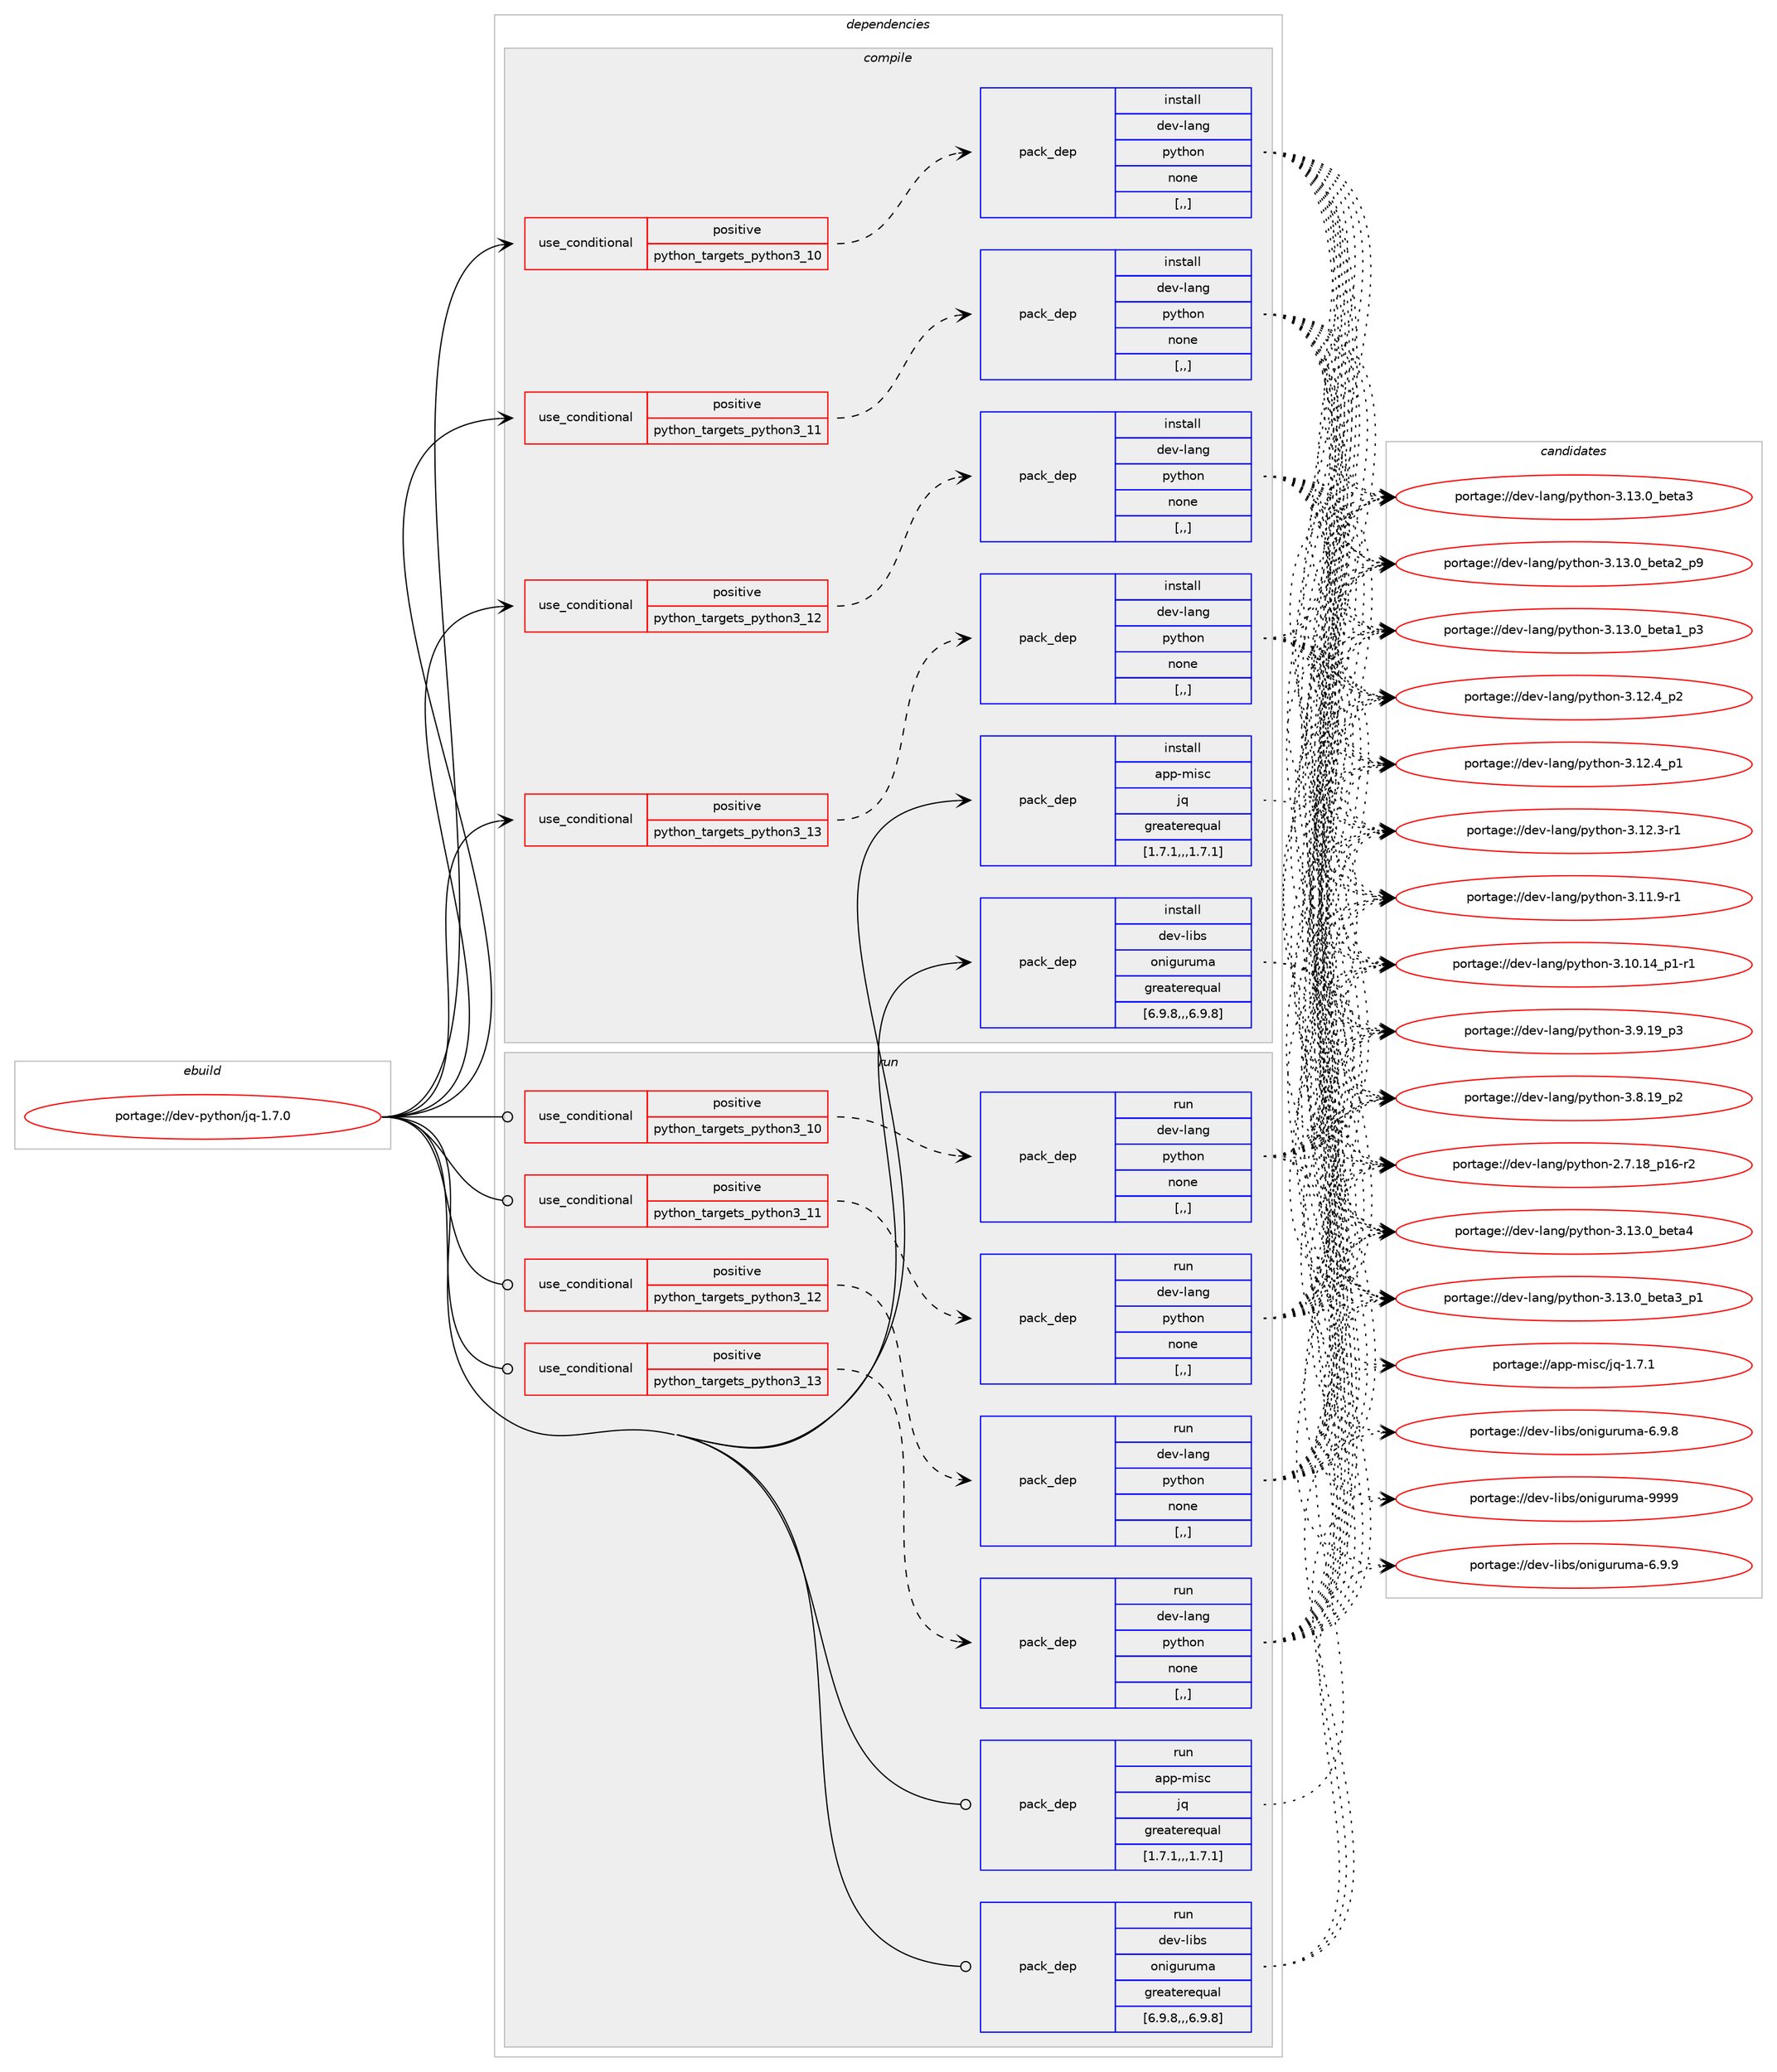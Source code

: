 digraph prolog {

# *************
# Graph options
# *************

newrank=true;
concentrate=true;
compound=true;
graph [rankdir=LR,fontname=Helvetica,fontsize=10,ranksep=1.5];#, ranksep=2.5, nodesep=0.2];
edge  [arrowhead=vee];
node  [fontname=Helvetica,fontsize=10];

# **********
# The ebuild
# **********

subgraph cluster_leftcol {
color=gray;
label=<<i>ebuild</i>>;
id [label="portage://dev-python/jq-1.7.0", color=red, width=4, href="../dev-python/jq-1.7.0.svg"];
}

# ****************
# The dependencies
# ****************

subgraph cluster_midcol {
color=gray;
label=<<i>dependencies</i>>;
subgraph cluster_compile {
fillcolor="#eeeeee";
style=filled;
label=<<i>compile</i>>;
subgraph cond33953 {
dependency149221 [label=<<TABLE BORDER="0" CELLBORDER="1" CELLSPACING="0" CELLPADDING="4"><TR><TD ROWSPAN="3" CELLPADDING="10">use_conditional</TD></TR><TR><TD>positive</TD></TR><TR><TD>python_targets_python3_10</TD></TR></TABLE>>, shape=none, color=red];
subgraph pack114019 {
dependency149222 [label=<<TABLE BORDER="0" CELLBORDER="1" CELLSPACING="0" CELLPADDING="4" WIDTH="220"><TR><TD ROWSPAN="6" CELLPADDING="30">pack_dep</TD></TR><TR><TD WIDTH="110">install</TD></TR><TR><TD>dev-lang</TD></TR><TR><TD>python</TD></TR><TR><TD>none</TD></TR><TR><TD>[,,]</TD></TR></TABLE>>, shape=none, color=blue];
}
dependency149221:e -> dependency149222:w [weight=20,style="dashed",arrowhead="vee"];
}
id:e -> dependency149221:w [weight=20,style="solid",arrowhead="vee"];
subgraph cond33954 {
dependency149223 [label=<<TABLE BORDER="0" CELLBORDER="1" CELLSPACING="0" CELLPADDING="4"><TR><TD ROWSPAN="3" CELLPADDING="10">use_conditional</TD></TR><TR><TD>positive</TD></TR><TR><TD>python_targets_python3_11</TD></TR></TABLE>>, shape=none, color=red];
subgraph pack114020 {
dependency149224 [label=<<TABLE BORDER="0" CELLBORDER="1" CELLSPACING="0" CELLPADDING="4" WIDTH="220"><TR><TD ROWSPAN="6" CELLPADDING="30">pack_dep</TD></TR><TR><TD WIDTH="110">install</TD></TR><TR><TD>dev-lang</TD></TR><TR><TD>python</TD></TR><TR><TD>none</TD></TR><TR><TD>[,,]</TD></TR></TABLE>>, shape=none, color=blue];
}
dependency149223:e -> dependency149224:w [weight=20,style="dashed",arrowhead="vee"];
}
id:e -> dependency149223:w [weight=20,style="solid",arrowhead="vee"];
subgraph cond33955 {
dependency149225 [label=<<TABLE BORDER="0" CELLBORDER="1" CELLSPACING="0" CELLPADDING="4"><TR><TD ROWSPAN="3" CELLPADDING="10">use_conditional</TD></TR><TR><TD>positive</TD></TR><TR><TD>python_targets_python3_12</TD></TR></TABLE>>, shape=none, color=red];
subgraph pack114021 {
dependency149226 [label=<<TABLE BORDER="0" CELLBORDER="1" CELLSPACING="0" CELLPADDING="4" WIDTH="220"><TR><TD ROWSPAN="6" CELLPADDING="30">pack_dep</TD></TR><TR><TD WIDTH="110">install</TD></TR><TR><TD>dev-lang</TD></TR><TR><TD>python</TD></TR><TR><TD>none</TD></TR><TR><TD>[,,]</TD></TR></TABLE>>, shape=none, color=blue];
}
dependency149225:e -> dependency149226:w [weight=20,style="dashed",arrowhead="vee"];
}
id:e -> dependency149225:w [weight=20,style="solid",arrowhead="vee"];
subgraph cond33956 {
dependency149227 [label=<<TABLE BORDER="0" CELLBORDER="1" CELLSPACING="0" CELLPADDING="4"><TR><TD ROWSPAN="3" CELLPADDING="10">use_conditional</TD></TR><TR><TD>positive</TD></TR><TR><TD>python_targets_python3_13</TD></TR></TABLE>>, shape=none, color=red];
subgraph pack114022 {
dependency149228 [label=<<TABLE BORDER="0" CELLBORDER="1" CELLSPACING="0" CELLPADDING="4" WIDTH="220"><TR><TD ROWSPAN="6" CELLPADDING="30">pack_dep</TD></TR><TR><TD WIDTH="110">install</TD></TR><TR><TD>dev-lang</TD></TR><TR><TD>python</TD></TR><TR><TD>none</TD></TR><TR><TD>[,,]</TD></TR></TABLE>>, shape=none, color=blue];
}
dependency149227:e -> dependency149228:w [weight=20,style="dashed",arrowhead="vee"];
}
id:e -> dependency149227:w [weight=20,style="solid",arrowhead="vee"];
subgraph pack114023 {
dependency149229 [label=<<TABLE BORDER="0" CELLBORDER="1" CELLSPACING="0" CELLPADDING="4" WIDTH="220"><TR><TD ROWSPAN="6" CELLPADDING="30">pack_dep</TD></TR><TR><TD WIDTH="110">install</TD></TR><TR><TD>app-misc</TD></TR><TR><TD>jq</TD></TR><TR><TD>greaterequal</TD></TR><TR><TD>[1.7.1,,,1.7.1]</TD></TR></TABLE>>, shape=none, color=blue];
}
id:e -> dependency149229:w [weight=20,style="solid",arrowhead="vee"];
subgraph pack114024 {
dependency149230 [label=<<TABLE BORDER="0" CELLBORDER="1" CELLSPACING="0" CELLPADDING="4" WIDTH="220"><TR><TD ROWSPAN="6" CELLPADDING="30">pack_dep</TD></TR><TR><TD WIDTH="110">install</TD></TR><TR><TD>dev-libs</TD></TR><TR><TD>oniguruma</TD></TR><TR><TD>greaterequal</TD></TR><TR><TD>[6.9.8,,,6.9.8]</TD></TR></TABLE>>, shape=none, color=blue];
}
id:e -> dependency149230:w [weight=20,style="solid",arrowhead="vee"];
}
subgraph cluster_compileandrun {
fillcolor="#eeeeee";
style=filled;
label=<<i>compile and run</i>>;
}
subgraph cluster_run {
fillcolor="#eeeeee";
style=filled;
label=<<i>run</i>>;
subgraph cond33957 {
dependency149231 [label=<<TABLE BORDER="0" CELLBORDER="1" CELLSPACING="0" CELLPADDING="4"><TR><TD ROWSPAN="3" CELLPADDING="10">use_conditional</TD></TR><TR><TD>positive</TD></TR><TR><TD>python_targets_python3_10</TD></TR></TABLE>>, shape=none, color=red];
subgraph pack114025 {
dependency149232 [label=<<TABLE BORDER="0" CELLBORDER="1" CELLSPACING="0" CELLPADDING="4" WIDTH="220"><TR><TD ROWSPAN="6" CELLPADDING="30">pack_dep</TD></TR><TR><TD WIDTH="110">run</TD></TR><TR><TD>dev-lang</TD></TR><TR><TD>python</TD></TR><TR><TD>none</TD></TR><TR><TD>[,,]</TD></TR></TABLE>>, shape=none, color=blue];
}
dependency149231:e -> dependency149232:w [weight=20,style="dashed",arrowhead="vee"];
}
id:e -> dependency149231:w [weight=20,style="solid",arrowhead="odot"];
subgraph cond33958 {
dependency149233 [label=<<TABLE BORDER="0" CELLBORDER="1" CELLSPACING="0" CELLPADDING="4"><TR><TD ROWSPAN="3" CELLPADDING="10">use_conditional</TD></TR><TR><TD>positive</TD></TR><TR><TD>python_targets_python3_11</TD></TR></TABLE>>, shape=none, color=red];
subgraph pack114026 {
dependency149234 [label=<<TABLE BORDER="0" CELLBORDER="1" CELLSPACING="0" CELLPADDING="4" WIDTH="220"><TR><TD ROWSPAN="6" CELLPADDING="30">pack_dep</TD></TR><TR><TD WIDTH="110">run</TD></TR><TR><TD>dev-lang</TD></TR><TR><TD>python</TD></TR><TR><TD>none</TD></TR><TR><TD>[,,]</TD></TR></TABLE>>, shape=none, color=blue];
}
dependency149233:e -> dependency149234:w [weight=20,style="dashed",arrowhead="vee"];
}
id:e -> dependency149233:w [weight=20,style="solid",arrowhead="odot"];
subgraph cond33959 {
dependency149235 [label=<<TABLE BORDER="0" CELLBORDER="1" CELLSPACING="0" CELLPADDING="4"><TR><TD ROWSPAN="3" CELLPADDING="10">use_conditional</TD></TR><TR><TD>positive</TD></TR><TR><TD>python_targets_python3_12</TD></TR></TABLE>>, shape=none, color=red];
subgraph pack114027 {
dependency149236 [label=<<TABLE BORDER="0" CELLBORDER="1" CELLSPACING="0" CELLPADDING="4" WIDTH="220"><TR><TD ROWSPAN="6" CELLPADDING="30">pack_dep</TD></TR><TR><TD WIDTH="110">run</TD></TR><TR><TD>dev-lang</TD></TR><TR><TD>python</TD></TR><TR><TD>none</TD></TR><TR><TD>[,,]</TD></TR></TABLE>>, shape=none, color=blue];
}
dependency149235:e -> dependency149236:w [weight=20,style="dashed",arrowhead="vee"];
}
id:e -> dependency149235:w [weight=20,style="solid",arrowhead="odot"];
subgraph cond33960 {
dependency149237 [label=<<TABLE BORDER="0" CELLBORDER="1" CELLSPACING="0" CELLPADDING="4"><TR><TD ROWSPAN="3" CELLPADDING="10">use_conditional</TD></TR><TR><TD>positive</TD></TR><TR><TD>python_targets_python3_13</TD></TR></TABLE>>, shape=none, color=red];
subgraph pack114028 {
dependency149238 [label=<<TABLE BORDER="0" CELLBORDER="1" CELLSPACING="0" CELLPADDING="4" WIDTH="220"><TR><TD ROWSPAN="6" CELLPADDING="30">pack_dep</TD></TR><TR><TD WIDTH="110">run</TD></TR><TR><TD>dev-lang</TD></TR><TR><TD>python</TD></TR><TR><TD>none</TD></TR><TR><TD>[,,]</TD></TR></TABLE>>, shape=none, color=blue];
}
dependency149237:e -> dependency149238:w [weight=20,style="dashed",arrowhead="vee"];
}
id:e -> dependency149237:w [weight=20,style="solid",arrowhead="odot"];
subgraph pack114029 {
dependency149239 [label=<<TABLE BORDER="0" CELLBORDER="1" CELLSPACING="0" CELLPADDING="4" WIDTH="220"><TR><TD ROWSPAN="6" CELLPADDING="30">pack_dep</TD></TR><TR><TD WIDTH="110">run</TD></TR><TR><TD>app-misc</TD></TR><TR><TD>jq</TD></TR><TR><TD>greaterequal</TD></TR><TR><TD>[1.7.1,,,1.7.1]</TD></TR></TABLE>>, shape=none, color=blue];
}
id:e -> dependency149239:w [weight=20,style="solid",arrowhead="odot"];
subgraph pack114030 {
dependency149240 [label=<<TABLE BORDER="0" CELLBORDER="1" CELLSPACING="0" CELLPADDING="4" WIDTH="220"><TR><TD ROWSPAN="6" CELLPADDING="30">pack_dep</TD></TR><TR><TD WIDTH="110">run</TD></TR><TR><TD>dev-libs</TD></TR><TR><TD>oniguruma</TD></TR><TR><TD>greaterequal</TD></TR><TR><TD>[6.9.8,,,6.9.8]</TD></TR></TABLE>>, shape=none, color=blue];
}
id:e -> dependency149240:w [weight=20,style="solid",arrowhead="odot"];
}
}

# **************
# The candidates
# **************

subgraph cluster_choices {
rank=same;
color=gray;
label=<<i>candidates</i>>;

subgraph choice114019 {
color=black;
nodesep=1;
choice1001011184510897110103471121211161041111104551464951464895981011169752 [label="portage://dev-lang/python-3.13.0_beta4", color=red, width=4,href="../dev-lang/python-3.13.0_beta4.svg"];
choice10010111845108971101034711212111610411111045514649514648959810111697519511249 [label="portage://dev-lang/python-3.13.0_beta3_p1", color=red, width=4,href="../dev-lang/python-3.13.0_beta3_p1.svg"];
choice1001011184510897110103471121211161041111104551464951464895981011169751 [label="portage://dev-lang/python-3.13.0_beta3", color=red, width=4,href="../dev-lang/python-3.13.0_beta3.svg"];
choice10010111845108971101034711212111610411111045514649514648959810111697509511257 [label="portage://dev-lang/python-3.13.0_beta2_p9", color=red, width=4,href="../dev-lang/python-3.13.0_beta2_p9.svg"];
choice10010111845108971101034711212111610411111045514649514648959810111697499511251 [label="portage://dev-lang/python-3.13.0_beta1_p3", color=red, width=4,href="../dev-lang/python-3.13.0_beta1_p3.svg"];
choice100101118451089711010347112121116104111110455146495046529511250 [label="portage://dev-lang/python-3.12.4_p2", color=red, width=4,href="../dev-lang/python-3.12.4_p2.svg"];
choice100101118451089711010347112121116104111110455146495046529511249 [label="portage://dev-lang/python-3.12.4_p1", color=red, width=4,href="../dev-lang/python-3.12.4_p1.svg"];
choice100101118451089711010347112121116104111110455146495046514511449 [label="portage://dev-lang/python-3.12.3-r1", color=red, width=4,href="../dev-lang/python-3.12.3-r1.svg"];
choice100101118451089711010347112121116104111110455146494946574511449 [label="portage://dev-lang/python-3.11.9-r1", color=red, width=4,href="../dev-lang/python-3.11.9-r1.svg"];
choice100101118451089711010347112121116104111110455146494846495295112494511449 [label="portage://dev-lang/python-3.10.14_p1-r1", color=red, width=4,href="../dev-lang/python-3.10.14_p1-r1.svg"];
choice100101118451089711010347112121116104111110455146574649579511251 [label="portage://dev-lang/python-3.9.19_p3", color=red, width=4,href="../dev-lang/python-3.9.19_p3.svg"];
choice100101118451089711010347112121116104111110455146564649579511250 [label="portage://dev-lang/python-3.8.19_p2", color=red, width=4,href="../dev-lang/python-3.8.19_p2.svg"];
choice100101118451089711010347112121116104111110455046554649569511249544511450 [label="portage://dev-lang/python-2.7.18_p16-r2", color=red, width=4,href="../dev-lang/python-2.7.18_p16-r2.svg"];
dependency149222:e -> choice1001011184510897110103471121211161041111104551464951464895981011169752:w [style=dotted,weight="100"];
dependency149222:e -> choice10010111845108971101034711212111610411111045514649514648959810111697519511249:w [style=dotted,weight="100"];
dependency149222:e -> choice1001011184510897110103471121211161041111104551464951464895981011169751:w [style=dotted,weight="100"];
dependency149222:e -> choice10010111845108971101034711212111610411111045514649514648959810111697509511257:w [style=dotted,weight="100"];
dependency149222:e -> choice10010111845108971101034711212111610411111045514649514648959810111697499511251:w [style=dotted,weight="100"];
dependency149222:e -> choice100101118451089711010347112121116104111110455146495046529511250:w [style=dotted,weight="100"];
dependency149222:e -> choice100101118451089711010347112121116104111110455146495046529511249:w [style=dotted,weight="100"];
dependency149222:e -> choice100101118451089711010347112121116104111110455146495046514511449:w [style=dotted,weight="100"];
dependency149222:e -> choice100101118451089711010347112121116104111110455146494946574511449:w [style=dotted,weight="100"];
dependency149222:e -> choice100101118451089711010347112121116104111110455146494846495295112494511449:w [style=dotted,weight="100"];
dependency149222:e -> choice100101118451089711010347112121116104111110455146574649579511251:w [style=dotted,weight="100"];
dependency149222:e -> choice100101118451089711010347112121116104111110455146564649579511250:w [style=dotted,weight="100"];
dependency149222:e -> choice100101118451089711010347112121116104111110455046554649569511249544511450:w [style=dotted,weight="100"];
}
subgraph choice114020 {
color=black;
nodesep=1;
choice1001011184510897110103471121211161041111104551464951464895981011169752 [label="portage://dev-lang/python-3.13.0_beta4", color=red, width=4,href="../dev-lang/python-3.13.0_beta4.svg"];
choice10010111845108971101034711212111610411111045514649514648959810111697519511249 [label="portage://dev-lang/python-3.13.0_beta3_p1", color=red, width=4,href="../dev-lang/python-3.13.0_beta3_p1.svg"];
choice1001011184510897110103471121211161041111104551464951464895981011169751 [label="portage://dev-lang/python-3.13.0_beta3", color=red, width=4,href="../dev-lang/python-3.13.0_beta3.svg"];
choice10010111845108971101034711212111610411111045514649514648959810111697509511257 [label="portage://dev-lang/python-3.13.0_beta2_p9", color=red, width=4,href="../dev-lang/python-3.13.0_beta2_p9.svg"];
choice10010111845108971101034711212111610411111045514649514648959810111697499511251 [label="portage://dev-lang/python-3.13.0_beta1_p3", color=red, width=4,href="../dev-lang/python-3.13.0_beta1_p3.svg"];
choice100101118451089711010347112121116104111110455146495046529511250 [label="portage://dev-lang/python-3.12.4_p2", color=red, width=4,href="../dev-lang/python-3.12.4_p2.svg"];
choice100101118451089711010347112121116104111110455146495046529511249 [label="portage://dev-lang/python-3.12.4_p1", color=red, width=4,href="../dev-lang/python-3.12.4_p1.svg"];
choice100101118451089711010347112121116104111110455146495046514511449 [label="portage://dev-lang/python-3.12.3-r1", color=red, width=4,href="../dev-lang/python-3.12.3-r1.svg"];
choice100101118451089711010347112121116104111110455146494946574511449 [label="portage://dev-lang/python-3.11.9-r1", color=red, width=4,href="../dev-lang/python-3.11.9-r1.svg"];
choice100101118451089711010347112121116104111110455146494846495295112494511449 [label="portage://dev-lang/python-3.10.14_p1-r1", color=red, width=4,href="../dev-lang/python-3.10.14_p1-r1.svg"];
choice100101118451089711010347112121116104111110455146574649579511251 [label="portage://dev-lang/python-3.9.19_p3", color=red, width=4,href="../dev-lang/python-3.9.19_p3.svg"];
choice100101118451089711010347112121116104111110455146564649579511250 [label="portage://dev-lang/python-3.8.19_p2", color=red, width=4,href="../dev-lang/python-3.8.19_p2.svg"];
choice100101118451089711010347112121116104111110455046554649569511249544511450 [label="portage://dev-lang/python-2.7.18_p16-r2", color=red, width=4,href="../dev-lang/python-2.7.18_p16-r2.svg"];
dependency149224:e -> choice1001011184510897110103471121211161041111104551464951464895981011169752:w [style=dotted,weight="100"];
dependency149224:e -> choice10010111845108971101034711212111610411111045514649514648959810111697519511249:w [style=dotted,weight="100"];
dependency149224:e -> choice1001011184510897110103471121211161041111104551464951464895981011169751:w [style=dotted,weight="100"];
dependency149224:e -> choice10010111845108971101034711212111610411111045514649514648959810111697509511257:w [style=dotted,weight="100"];
dependency149224:e -> choice10010111845108971101034711212111610411111045514649514648959810111697499511251:w [style=dotted,weight="100"];
dependency149224:e -> choice100101118451089711010347112121116104111110455146495046529511250:w [style=dotted,weight="100"];
dependency149224:e -> choice100101118451089711010347112121116104111110455146495046529511249:w [style=dotted,weight="100"];
dependency149224:e -> choice100101118451089711010347112121116104111110455146495046514511449:w [style=dotted,weight="100"];
dependency149224:e -> choice100101118451089711010347112121116104111110455146494946574511449:w [style=dotted,weight="100"];
dependency149224:e -> choice100101118451089711010347112121116104111110455146494846495295112494511449:w [style=dotted,weight="100"];
dependency149224:e -> choice100101118451089711010347112121116104111110455146574649579511251:w [style=dotted,weight="100"];
dependency149224:e -> choice100101118451089711010347112121116104111110455146564649579511250:w [style=dotted,weight="100"];
dependency149224:e -> choice100101118451089711010347112121116104111110455046554649569511249544511450:w [style=dotted,weight="100"];
}
subgraph choice114021 {
color=black;
nodesep=1;
choice1001011184510897110103471121211161041111104551464951464895981011169752 [label="portage://dev-lang/python-3.13.0_beta4", color=red, width=4,href="../dev-lang/python-3.13.0_beta4.svg"];
choice10010111845108971101034711212111610411111045514649514648959810111697519511249 [label="portage://dev-lang/python-3.13.0_beta3_p1", color=red, width=4,href="../dev-lang/python-3.13.0_beta3_p1.svg"];
choice1001011184510897110103471121211161041111104551464951464895981011169751 [label="portage://dev-lang/python-3.13.0_beta3", color=red, width=4,href="../dev-lang/python-3.13.0_beta3.svg"];
choice10010111845108971101034711212111610411111045514649514648959810111697509511257 [label="portage://dev-lang/python-3.13.0_beta2_p9", color=red, width=4,href="../dev-lang/python-3.13.0_beta2_p9.svg"];
choice10010111845108971101034711212111610411111045514649514648959810111697499511251 [label="portage://dev-lang/python-3.13.0_beta1_p3", color=red, width=4,href="../dev-lang/python-3.13.0_beta1_p3.svg"];
choice100101118451089711010347112121116104111110455146495046529511250 [label="portage://dev-lang/python-3.12.4_p2", color=red, width=4,href="../dev-lang/python-3.12.4_p2.svg"];
choice100101118451089711010347112121116104111110455146495046529511249 [label="portage://dev-lang/python-3.12.4_p1", color=red, width=4,href="../dev-lang/python-3.12.4_p1.svg"];
choice100101118451089711010347112121116104111110455146495046514511449 [label="portage://dev-lang/python-3.12.3-r1", color=red, width=4,href="../dev-lang/python-3.12.3-r1.svg"];
choice100101118451089711010347112121116104111110455146494946574511449 [label="portage://dev-lang/python-3.11.9-r1", color=red, width=4,href="../dev-lang/python-3.11.9-r1.svg"];
choice100101118451089711010347112121116104111110455146494846495295112494511449 [label="portage://dev-lang/python-3.10.14_p1-r1", color=red, width=4,href="../dev-lang/python-3.10.14_p1-r1.svg"];
choice100101118451089711010347112121116104111110455146574649579511251 [label="portage://dev-lang/python-3.9.19_p3", color=red, width=4,href="../dev-lang/python-3.9.19_p3.svg"];
choice100101118451089711010347112121116104111110455146564649579511250 [label="portage://dev-lang/python-3.8.19_p2", color=red, width=4,href="../dev-lang/python-3.8.19_p2.svg"];
choice100101118451089711010347112121116104111110455046554649569511249544511450 [label="portage://dev-lang/python-2.7.18_p16-r2", color=red, width=4,href="../dev-lang/python-2.7.18_p16-r2.svg"];
dependency149226:e -> choice1001011184510897110103471121211161041111104551464951464895981011169752:w [style=dotted,weight="100"];
dependency149226:e -> choice10010111845108971101034711212111610411111045514649514648959810111697519511249:w [style=dotted,weight="100"];
dependency149226:e -> choice1001011184510897110103471121211161041111104551464951464895981011169751:w [style=dotted,weight="100"];
dependency149226:e -> choice10010111845108971101034711212111610411111045514649514648959810111697509511257:w [style=dotted,weight="100"];
dependency149226:e -> choice10010111845108971101034711212111610411111045514649514648959810111697499511251:w [style=dotted,weight="100"];
dependency149226:e -> choice100101118451089711010347112121116104111110455146495046529511250:w [style=dotted,weight="100"];
dependency149226:e -> choice100101118451089711010347112121116104111110455146495046529511249:w [style=dotted,weight="100"];
dependency149226:e -> choice100101118451089711010347112121116104111110455146495046514511449:w [style=dotted,weight="100"];
dependency149226:e -> choice100101118451089711010347112121116104111110455146494946574511449:w [style=dotted,weight="100"];
dependency149226:e -> choice100101118451089711010347112121116104111110455146494846495295112494511449:w [style=dotted,weight="100"];
dependency149226:e -> choice100101118451089711010347112121116104111110455146574649579511251:w [style=dotted,weight="100"];
dependency149226:e -> choice100101118451089711010347112121116104111110455146564649579511250:w [style=dotted,weight="100"];
dependency149226:e -> choice100101118451089711010347112121116104111110455046554649569511249544511450:w [style=dotted,weight="100"];
}
subgraph choice114022 {
color=black;
nodesep=1;
choice1001011184510897110103471121211161041111104551464951464895981011169752 [label="portage://dev-lang/python-3.13.0_beta4", color=red, width=4,href="../dev-lang/python-3.13.0_beta4.svg"];
choice10010111845108971101034711212111610411111045514649514648959810111697519511249 [label="portage://dev-lang/python-3.13.0_beta3_p1", color=red, width=4,href="../dev-lang/python-3.13.0_beta3_p1.svg"];
choice1001011184510897110103471121211161041111104551464951464895981011169751 [label="portage://dev-lang/python-3.13.0_beta3", color=red, width=4,href="../dev-lang/python-3.13.0_beta3.svg"];
choice10010111845108971101034711212111610411111045514649514648959810111697509511257 [label="portage://dev-lang/python-3.13.0_beta2_p9", color=red, width=4,href="../dev-lang/python-3.13.0_beta2_p9.svg"];
choice10010111845108971101034711212111610411111045514649514648959810111697499511251 [label="portage://dev-lang/python-3.13.0_beta1_p3", color=red, width=4,href="../dev-lang/python-3.13.0_beta1_p3.svg"];
choice100101118451089711010347112121116104111110455146495046529511250 [label="portage://dev-lang/python-3.12.4_p2", color=red, width=4,href="../dev-lang/python-3.12.4_p2.svg"];
choice100101118451089711010347112121116104111110455146495046529511249 [label="portage://dev-lang/python-3.12.4_p1", color=red, width=4,href="../dev-lang/python-3.12.4_p1.svg"];
choice100101118451089711010347112121116104111110455146495046514511449 [label="portage://dev-lang/python-3.12.3-r1", color=red, width=4,href="../dev-lang/python-3.12.3-r1.svg"];
choice100101118451089711010347112121116104111110455146494946574511449 [label="portage://dev-lang/python-3.11.9-r1", color=red, width=4,href="../dev-lang/python-3.11.9-r1.svg"];
choice100101118451089711010347112121116104111110455146494846495295112494511449 [label="portage://dev-lang/python-3.10.14_p1-r1", color=red, width=4,href="../dev-lang/python-3.10.14_p1-r1.svg"];
choice100101118451089711010347112121116104111110455146574649579511251 [label="portage://dev-lang/python-3.9.19_p3", color=red, width=4,href="../dev-lang/python-3.9.19_p3.svg"];
choice100101118451089711010347112121116104111110455146564649579511250 [label="portage://dev-lang/python-3.8.19_p2", color=red, width=4,href="../dev-lang/python-3.8.19_p2.svg"];
choice100101118451089711010347112121116104111110455046554649569511249544511450 [label="portage://dev-lang/python-2.7.18_p16-r2", color=red, width=4,href="../dev-lang/python-2.7.18_p16-r2.svg"];
dependency149228:e -> choice1001011184510897110103471121211161041111104551464951464895981011169752:w [style=dotted,weight="100"];
dependency149228:e -> choice10010111845108971101034711212111610411111045514649514648959810111697519511249:w [style=dotted,weight="100"];
dependency149228:e -> choice1001011184510897110103471121211161041111104551464951464895981011169751:w [style=dotted,weight="100"];
dependency149228:e -> choice10010111845108971101034711212111610411111045514649514648959810111697509511257:w [style=dotted,weight="100"];
dependency149228:e -> choice10010111845108971101034711212111610411111045514649514648959810111697499511251:w [style=dotted,weight="100"];
dependency149228:e -> choice100101118451089711010347112121116104111110455146495046529511250:w [style=dotted,weight="100"];
dependency149228:e -> choice100101118451089711010347112121116104111110455146495046529511249:w [style=dotted,weight="100"];
dependency149228:e -> choice100101118451089711010347112121116104111110455146495046514511449:w [style=dotted,weight="100"];
dependency149228:e -> choice100101118451089711010347112121116104111110455146494946574511449:w [style=dotted,weight="100"];
dependency149228:e -> choice100101118451089711010347112121116104111110455146494846495295112494511449:w [style=dotted,weight="100"];
dependency149228:e -> choice100101118451089711010347112121116104111110455146574649579511251:w [style=dotted,weight="100"];
dependency149228:e -> choice100101118451089711010347112121116104111110455146564649579511250:w [style=dotted,weight="100"];
dependency149228:e -> choice100101118451089711010347112121116104111110455046554649569511249544511450:w [style=dotted,weight="100"];
}
subgraph choice114023 {
color=black;
nodesep=1;
choice97112112451091051159947106113454946554649 [label="portage://app-misc/jq-1.7.1", color=red, width=4,href="../app-misc/jq-1.7.1.svg"];
dependency149229:e -> choice97112112451091051159947106113454946554649:w [style=dotted,weight="100"];
}
subgraph choice114024 {
color=black;
nodesep=1;
choice100101118451081059811547111110105103117114117109974557575757 [label="portage://dev-libs/oniguruma-9999", color=red, width=4,href="../dev-libs/oniguruma-9999.svg"];
choice10010111845108105981154711111010510311711411710997455446574657 [label="portage://dev-libs/oniguruma-6.9.9", color=red, width=4,href="../dev-libs/oniguruma-6.9.9.svg"];
choice10010111845108105981154711111010510311711411710997455446574656 [label="portage://dev-libs/oniguruma-6.9.8", color=red, width=4,href="../dev-libs/oniguruma-6.9.8.svg"];
dependency149230:e -> choice100101118451081059811547111110105103117114117109974557575757:w [style=dotted,weight="100"];
dependency149230:e -> choice10010111845108105981154711111010510311711411710997455446574657:w [style=dotted,weight="100"];
dependency149230:e -> choice10010111845108105981154711111010510311711411710997455446574656:w [style=dotted,weight="100"];
}
subgraph choice114025 {
color=black;
nodesep=1;
choice1001011184510897110103471121211161041111104551464951464895981011169752 [label="portage://dev-lang/python-3.13.0_beta4", color=red, width=4,href="../dev-lang/python-3.13.0_beta4.svg"];
choice10010111845108971101034711212111610411111045514649514648959810111697519511249 [label="portage://dev-lang/python-3.13.0_beta3_p1", color=red, width=4,href="../dev-lang/python-3.13.0_beta3_p1.svg"];
choice1001011184510897110103471121211161041111104551464951464895981011169751 [label="portage://dev-lang/python-3.13.0_beta3", color=red, width=4,href="../dev-lang/python-3.13.0_beta3.svg"];
choice10010111845108971101034711212111610411111045514649514648959810111697509511257 [label="portage://dev-lang/python-3.13.0_beta2_p9", color=red, width=4,href="../dev-lang/python-3.13.0_beta2_p9.svg"];
choice10010111845108971101034711212111610411111045514649514648959810111697499511251 [label="portage://dev-lang/python-3.13.0_beta1_p3", color=red, width=4,href="../dev-lang/python-3.13.0_beta1_p3.svg"];
choice100101118451089711010347112121116104111110455146495046529511250 [label="portage://dev-lang/python-3.12.4_p2", color=red, width=4,href="../dev-lang/python-3.12.4_p2.svg"];
choice100101118451089711010347112121116104111110455146495046529511249 [label="portage://dev-lang/python-3.12.4_p1", color=red, width=4,href="../dev-lang/python-3.12.4_p1.svg"];
choice100101118451089711010347112121116104111110455146495046514511449 [label="portage://dev-lang/python-3.12.3-r1", color=red, width=4,href="../dev-lang/python-3.12.3-r1.svg"];
choice100101118451089711010347112121116104111110455146494946574511449 [label="portage://dev-lang/python-3.11.9-r1", color=red, width=4,href="../dev-lang/python-3.11.9-r1.svg"];
choice100101118451089711010347112121116104111110455146494846495295112494511449 [label="portage://dev-lang/python-3.10.14_p1-r1", color=red, width=4,href="../dev-lang/python-3.10.14_p1-r1.svg"];
choice100101118451089711010347112121116104111110455146574649579511251 [label="portage://dev-lang/python-3.9.19_p3", color=red, width=4,href="../dev-lang/python-3.9.19_p3.svg"];
choice100101118451089711010347112121116104111110455146564649579511250 [label="portage://dev-lang/python-3.8.19_p2", color=red, width=4,href="../dev-lang/python-3.8.19_p2.svg"];
choice100101118451089711010347112121116104111110455046554649569511249544511450 [label="portage://dev-lang/python-2.7.18_p16-r2", color=red, width=4,href="../dev-lang/python-2.7.18_p16-r2.svg"];
dependency149232:e -> choice1001011184510897110103471121211161041111104551464951464895981011169752:w [style=dotted,weight="100"];
dependency149232:e -> choice10010111845108971101034711212111610411111045514649514648959810111697519511249:w [style=dotted,weight="100"];
dependency149232:e -> choice1001011184510897110103471121211161041111104551464951464895981011169751:w [style=dotted,weight="100"];
dependency149232:e -> choice10010111845108971101034711212111610411111045514649514648959810111697509511257:w [style=dotted,weight="100"];
dependency149232:e -> choice10010111845108971101034711212111610411111045514649514648959810111697499511251:w [style=dotted,weight="100"];
dependency149232:e -> choice100101118451089711010347112121116104111110455146495046529511250:w [style=dotted,weight="100"];
dependency149232:e -> choice100101118451089711010347112121116104111110455146495046529511249:w [style=dotted,weight="100"];
dependency149232:e -> choice100101118451089711010347112121116104111110455146495046514511449:w [style=dotted,weight="100"];
dependency149232:e -> choice100101118451089711010347112121116104111110455146494946574511449:w [style=dotted,weight="100"];
dependency149232:e -> choice100101118451089711010347112121116104111110455146494846495295112494511449:w [style=dotted,weight="100"];
dependency149232:e -> choice100101118451089711010347112121116104111110455146574649579511251:w [style=dotted,weight="100"];
dependency149232:e -> choice100101118451089711010347112121116104111110455146564649579511250:w [style=dotted,weight="100"];
dependency149232:e -> choice100101118451089711010347112121116104111110455046554649569511249544511450:w [style=dotted,weight="100"];
}
subgraph choice114026 {
color=black;
nodesep=1;
choice1001011184510897110103471121211161041111104551464951464895981011169752 [label="portage://dev-lang/python-3.13.0_beta4", color=red, width=4,href="../dev-lang/python-3.13.0_beta4.svg"];
choice10010111845108971101034711212111610411111045514649514648959810111697519511249 [label="portage://dev-lang/python-3.13.0_beta3_p1", color=red, width=4,href="../dev-lang/python-3.13.0_beta3_p1.svg"];
choice1001011184510897110103471121211161041111104551464951464895981011169751 [label="portage://dev-lang/python-3.13.0_beta3", color=red, width=4,href="../dev-lang/python-3.13.0_beta3.svg"];
choice10010111845108971101034711212111610411111045514649514648959810111697509511257 [label="portage://dev-lang/python-3.13.0_beta2_p9", color=red, width=4,href="../dev-lang/python-3.13.0_beta2_p9.svg"];
choice10010111845108971101034711212111610411111045514649514648959810111697499511251 [label="portage://dev-lang/python-3.13.0_beta1_p3", color=red, width=4,href="../dev-lang/python-3.13.0_beta1_p3.svg"];
choice100101118451089711010347112121116104111110455146495046529511250 [label="portage://dev-lang/python-3.12.4_p2", color=red, width=4,href="../dev-lang/python-3.12.4_p2.svg"];
choice100101118451089711010347112121116104111110455146495046529511249 [label="portage://dev-lang/python-3.12.4_p1", color=red, width=4,href="../dev-lang/python-3.12.4_p1.svg"];
choice100101118451089711010347112121116104111110455146495046514511449 [label="portage://dev-lang/python-3.12.3-r1", color=red, width=4,href="../dev-lang/python-3.12.3-r1.svg"];
choice100101118451089711010347112121116104111110455146494946574511449 [label="portage://dev-lang/python-3.11.9-r1", color=red, width=4,href="../dev-lang/python-3.11.9-r1.svg"];
choice100101118451089711010347112121116104111110455146494846495295112494511449 [label="portage://dev-lang/python-3.10.14_p1-r1", color=red, width=4,href="../dev-lang/python-3.10.14_p1-r1.svg"];
choice100101118451089711010347112121116104111110455146574649579511251 [label="portage://dev-lang/python-3.9.19_p3", color=red, width=4,href="../dev-lang/python-3.9.19_p3.svg"];
choice100101118451089711010347112121116104111110455146564649579511250 [label="portage://dev-lang/python-3.8.19_p2", color=red, width=4,href="../dev-lang/python-3.8.19_p2.svg"];
choice100101118451089711010347112121116104111110455046554649569511249544511450 [label="portage://dev-lang/python-2.7.18_p16-r2", color=red, width=4,href="../dev-lang/python-2.7.18_p16-r2.svg"];
dependency149234:e -> choice1001011184510897110103471121211161041111104551464951464895981011169752:w [style=dotted,weight="100"];
dependency149234:e -> choice10010111845108971101034711212111610411111045514649514648959810111697519511249:w [style=dotted,weight="100"];
dependency149234:e -> choice1001011184510897110103471121211161041111104551464951464895981011169751:w [style=dotted,weight="100"];
dependency149234:e -> choice10010111845108971101034711212111610411111045514649514648959810111697509511257:w [style=dotted,weight="100"];
dependency149234:e -> choice10010111845108971101034711212111610411111045514649514648959810111697499511251:w [style=dotted,weight="100"];
dependency149234:e -> choice100101118451089711010347112121116104111110455146495046529511250:w [style=dotted,weight="100"];
dependency149234:e -> choice100101118451089711010347112121116104111110455146495046529511249:w [style=dotted,weight="100"];
dependency149234:e -> choice100101118451089711010347112121116104111110455146495046514511449:w [style=dotted,weight="100"];
dependency149234:e -> choice100101118451089711010347112121116104111110455146494946574511449:w [style=dotted,weight="100"];
dependency149234:e -> choice100101118451089711010347112121116104111110455146494846495295112494511449:w [style=dotted,weight="100"];
dependency149234:e -> choice100101118451089711010347112121116104111110455146574649579511251:w [style=dotted,weight="100"];
dependency149234:e -> choice100101118451089711010347112121116104111110455146564649579511250:w [style=dotted,weight="100"];
dependency149234:e -> choice100101118451089711010347112121116104111110455046554649569511249544511450:w [style=dotted,weight="100"];
}
subgraph choice114027 {
color=black;
nodesep=1;
choice1001011184510897110103471121211161041111104551464951464895981011169752 [label="portage://dev-lang/python-3.13.0_beta4", color=red, width=4,href="../dev-lang/python-3.13.0_beta4.svg"];
choice10010111845108971101034711212111610411111045514649514648959810111697519511249 [label="portage://dev-lang/python-3.13.0_beta3_p1", color=red, width=4,href="../dev-lang/python-3.13.0_beta3_p1.svg"];
choice1001011184510897110103471121211161041111104551464951464895981011169751 [label="portage://dev-lang/python-3.13.0_beta3", color=red, width=4,href="../dev-lang/python-3.13.0_beta3.svg"];
choice10010111845108971101034711212111610411111045514649514648959810111697509511257 [label="portage://dev-lang/python-3.13.0_beta2_p9", color=red, width=4,href="../dev-lang/python-3.13.0_beta2_p9.svg"];
choice10010111845108971101034711212111610411111045514649514648959810111697499511251 [label="portage://dev-lang/python-3.13.0_beta1_p3", color=red, width=4,href="../dev-lang/python-3.13.0_beta1_p3.svg"];
choice100101118451089711010347112121116104111110455146495046529511250 [label="portage://dev-lang/python-3.12.4_p2", color=red, width=4,href="../dev-lang/python-3.12.4_p2.svg"];
choice100101118451089711010347112121116104111110455146495046529511249 [label="portage://dev-lang/python-3.12.4_p1", color=red, width=4,href="../dev-lang/python-3.12.4_p1.svg"];
choice100101118451089711010347112121116104111110455146495046514511449 [label="portage://dev-lang/python-3.12.3-r1", color=red, width=4,href="../dev-lang/python-3.12.3-r1.svg"];
choice100101118451089711010347112121116104111110455146494946574511449 [label="portage://dev-lang/python-3.11.9-r1", color=red, width=4,href="../dev-lang/python-3.11.9-r1.svg"];
choice100101118451089711010347112121116104111110455146494846495295112494511449 [label="portage://dev-lang/python-3.10.14_p1-r1", color=red, width=4,href="../dev-lang/python-3.10.14_p1-r1.svg"];
choice100101118451089711010347112121116104111110455146574649579511251 [label="portage://dev-lang/python-3.9.19_p3", color=red, width=4,href="../dev-lang/python-3.9.19_p3.svg"];
choice100101118451089711010347112121116104111110455146564649579511250 [label="portage://dev-lang/python-3.8.19_p2", color=red, width=4,href="../dev-lang/python-3.8.19_p2.svg"];
choice100101118451089711010347112121116104111110455046554649569511249544511450 [label="portage://dev-lang/python-2.7.18_p16-r2", color=red, width=4,href="../dev-lang/python-2.7.18_p16-r2.svg"];
dependency149236:e -> choice1001011184510897110103471121211161041111104551464951464895981011169752:w [style=dotted,weight="100"];
dependency149236:e -> choice10010111845108971101034711212111610411111045514649514648959810111697519511249:w [style=dotted,weight="100"];
dependency149236:e -> choice1001011184510897110103471121211161041111104551464951464895981011169751:w [style=dotted,weight="100"];
dependency149236:e -> choice10010111845108971101034711212111610411111045514649514648959810111697509511257:w [style=dotted,weight="100"];
dependency149236:e -> choice10010111845108971101034711212111610411111045514649514648959810111697499511251:w [style=dotted,weight="100"];
dependency149236:e -> choice100101118451089711010347112121116104111110455146495046529511250:w [style=dotted,weight="100"];
dependency149236:e -> choice100101118451089711010347112121116104111110455146495046529511249:w [style=dotted,weight="100"];
dependency149236:e -> choice100101118451089711010347112121116104111110455146495046514511449:w [style=dotted,weight="100"];
dependency149236:e -> choice100101118451089711010347112121116104111110455146494946574511449:w [style=dotted,weight="100"];
dependency149236:e -> choice100101118451089711010347112121116104111110455146494846495295112494511449:w [style=dotted,weight="100"];
dependency149236:e -> choice100101118451089711010347112121116104111110455146574649579511251:w [style=dotted,weight="100"];
dependency149236:e -> choice100101118451089711010347112121116104111110455146564649579511250:w [style=dotted,weight="100"];
dependency149236:e -> choice100101118451089711010347112121116104111110455046554649569511249544511450:w [style=dotted,weight="100"];
}
subgraph choice114028 {
color=black;
nodesep=1;
choice1001011184510897110103471121211161041111104551464951464895981011169752 [label="portage://dev-lang/python-3.13.0_beta4", color=red, width=4,href="../dev-lang/python-3.13.0_beta4.svg"];
choice10010111845108971101034711212111610411111045514649514648959810111697519511249 [label="portage://dev-lang/python-3.13.0_beta3_p1", color=red, width=4,href="../dev-lang/python-3.13.0_beta3_p1.svg"];
choice1001011184510897110103471121211161041111104551464951464895981011169751 [label="portage://dev-lang/python-3.13.0_beta3", color=red, width=4,href="../dev-lang/python-3.13.0_beta3.svg"];
choice10010111845108971101034711212111610411111045514649514648959810111697509511257 [label="portage://dev-lang/python-3.13.0_beta2_p9", color=red, width=4,href="../dev-lang/python-3.13.0_beta2_p9.svg"];
choice10010111845108971101034711212111610411111045514649514648959810111697499511251 [label="portage://dev-lang/python-3.13.0_beta1_p3", color=red, width=4,href="../dev-lang/python-3.13.0_beta1_p3.svg"];
choice100101118451089711010347112121116104111110455146495046529511250 [label="portage://dev-lang/python-3.12.4_p2", color=red, width=4,href="../dev-lang/python-3.12.4_p2.svg"];
choice100101118451089711010347112121116104111110455146495046529511249 [label="portage://dev-lang/python-3.12.4_p1", color=red, width=4,href="../dev-lang/python-3.12.4_p1.svg"];
choice100101118451089711010347112121116104111110455146495046514511449 [label="portage://dev-lang/python-3.12.3-r1", color=red, width=4,href="../dev-lang/python-3.12.3-r1.svg"];
choice100101118451089711010347112121116104111110455146494946574511449 [label="portage://dev-lang/python-3.11.9-r1", color=red, width=4,href="../dev-lang/python-3.11.9-r1.svg"];
choice100101118451089711010347112121116104111110455146494846495295112494511449 [label="portage://dev-lang/python-3.10.14_p1-r1", color=red, width=4,href="../dev-lang/python-3.10.14_p1-r1.svg"];
choice100101118451089711010347112121116104111110455146574649579511251 [label="portage://dev-lang/python-3.9.19_p3", color=red, width=4,href="../dev-lang/python-3.9.19_p3.svg"];
choice100101118451089711010347112121116104111110455146564649579511250 [label="portage://dev-lang/python-3.8.19_p2", color=red, width=4,href="../dev-lang/python-3.8.19_p2.svg"];
choice100101118451089711010347112121116104111110455046554649569511249544511450 [label="portage://dev-lang/python-2.7.18_p16-r2", color=red, width=4,href="../dev-lang/python-2.7.18_p16-r2.svg"];
dependency149238:e -> choice1001011184510897110103471121211161041111104551464951464895981011169752:w [style=dotted,weight="100"];
dependency149238:e -> choice10010111845108971101034711212111610411111045514649514648959810111697519511249:w [style=dotted,weight="100"];
dependency149238:e -> choice1001011184510897110103471121211161041111104551464951464895981011169751:w [style=dotted,weight="100"];
dependency149238:e -> choice10010111845108971101034711212111610411111045514649514648959810111697509511257:w [style=dotted,weight="100"];
dependency149238:e -> choice10010111845108971101034711212111610411111045514649514648959810111697499511251:w [style=dotted,weight="100"];
dependency149238:e -> choice100101118451089711010347112121116104111110455146495046529511250:w [style=dotted,weight="100"];
dependency149238:e -> choice100101118451089711010347112121116104111110455146495046529511249:w [style=dotted,weight="100"];
dependency149238:e -> choice100101118451089711010347112121116104111110455146495046514511449:w [style=dotted,weight="100"];
dependency149238:e -> choice100101118451089711010347112121116104111110455146494946574511449:w [style=dotted,weight="100"];
dependency149238:e -> choice100101118451089711010347112121116104111110455146494846495295112494511449:w [style=dotted,weight="100"];
dependency149238:e -> choice100101118451089711010347112121116104111110455146574649579511251:w [style=dotted,weight="100"];
dependency149238:e -> choice100101118451089711010347112121116104111110455146564649579511250:w [style=dotted,weight="100"];
dependency149238:e -> choice100101118451089711010347112121116104111110455046554649569511249544511450:w [style=dotted,weight="100"];
}
subgraph choice114029 {
color=black;
nodesep=1;
choice97112112451091051159947106113454946554649 [label="portage://app-misc/jq-1.7.1", color=red, width=4,href="../app-misc/jq-1.7.1.svg"];
dependency149239:e -> choice97112112451091051159947106113454946554649:w [style=dotted,weight="100"];
}
subgraph choice114030 {
color=black;
nodesep=1;
choice100101118451081059811547111110105103117114117109974557575757 [label="portage://dev-libs/oniguruma-9999", color=red, width=4,href="../dev-libs/oniguruma-9999.svg"];
choice10010111845108105981154711111010510311711411710997455446574657 [label="portage://dev-libs/oniguruma-6.9.9", color=red, width=4,href="../dev-libs/oniguruma-6.9.9.svg"];
choice10010111845108105981154711111010510311711411710997455446574656 [label="portage://dev-libs/oniguruma-6.9.8", color=red, width=4,href="../dev-libs/oniguruma-6.9.8.svg"];
dependency149240:e -> choice100101118451081059811547111110105103117114117109974557575757:w [style=dotted,weight="100"];
dependency149240:e -> choice10010111845108105981154711111010510311711411710997455446574657:w [style=dotted,weight="100"];
dependency149240:e -> choice10010111845108105981154711111010510311711411710997455446574656:w [style=dotted,weight="100"];
}
}

}
